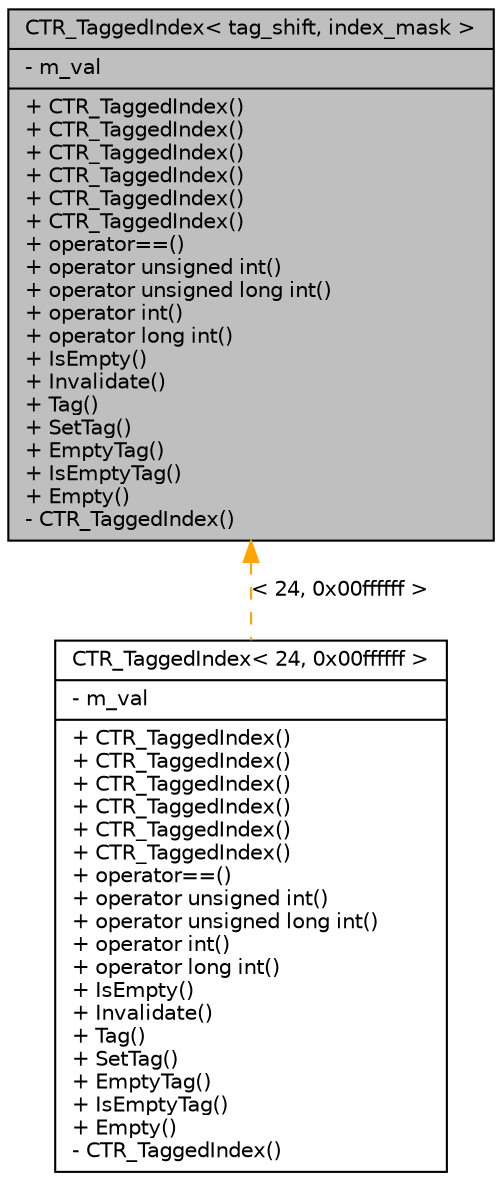 digraph G
{
  edge [fontname="Helvetica",fontsize="10",labelfontname="Helvetica",labelfontsize="10"];
  node [fontname="Helvetica",fontsize="10",shape=record];
  Node1 [label="{CTR_TaggedIndex\< tag_shift, index_mask \>\n|- m_val\l|+ CTR_TaggedIndex()\l+ CTR_TaggedIndex()\l+ CTR_TaggedIndex()\l+ CTR_TaggedIndex()\l+ CTR_TaggedIndex()\l+ CTR_TaggedIndex()\l+ operator==()\l+ operator unsigned int()\l+ operator unsigned long int()\l+ operator int()\l+ operator long int()\l+ IsEmpty()\l+ Invalidate()\l+ Tag()\l+ SetTag()\l+ EmptyTag()\l+ IsEmptyTag()\l+ Empty()\l- CTR_TaggedIndex()\l}",height=0.2,width=0.4,color="black", fillcolor="grey75", style="filled" fontcolor="black"];
  Node1 -> Node2 [dir=back,color="orange",fontsize="10",style="dashed",label="\< 24, 0x00ffffff \>",fontname="Helvetica"];
  Node2 [label="{CTR_TaggedIndex\< 24, 0x00ffffff \>\n|- m_val\l|+ CTR_TaggedIndex()\l+ CTR_TaggedIndex()\l+ CTR_TaggedIndex()\l+ CTR_TaggedIndex()\l+ CTR_TaggedIndex()\l+ CTR_TaggedIndex()\l+ operator==()\l+ operator unsigned int()\l+ operator unsigned long int()\l+ operator int()\l+ operator long int()\l+ IsEmpty()\l+ Invalidate()\l+ Tag()\l+ SetTag()\l+ EmptyTag()\l+ IsEmptyTag()\l+ Empty()\l- CTR_TaggedIndex()\l}",height=0.2,width=0.4,color="black", fillcolor="white", style="filled",URL="$d5/ddd/classCTR__TaggedIndex.html"];
}
